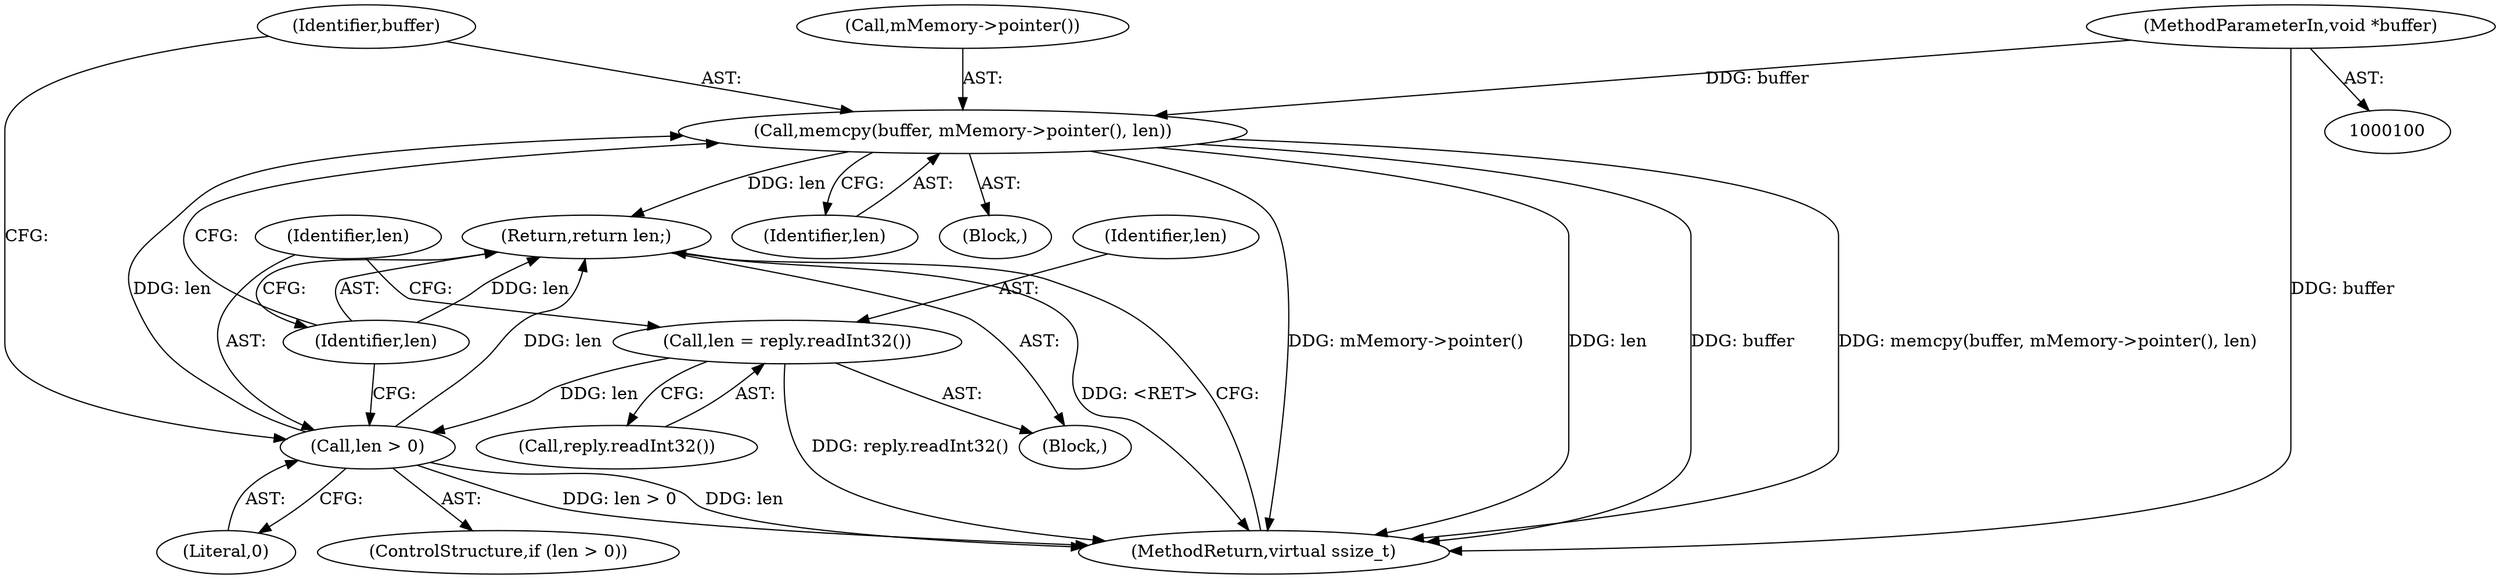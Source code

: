 digraph "0_Android_51504928746edff6c94a1c498cf99c0a83bedaed@API" {
"1000148" [label="(Call,memcpy(buffer, mMemory->pointer(), len))"];
"1000102" [label="(MethodParameterIn,void *buffer)"];
"1000144" [label="(Call,len > 0)"];
"1000140" [label="(Call,len = reply.readInt32())"];
"1000152" [label="(Return,return len;)"];
"1000144" [label="(Call,len > 0)"];
"1000145" [label="(Identifier,len)"];
"1000104" [label="(Block,)"];
"1000149" [label="(Identifier,buffer)"];
"1000142" [label="(Call,reply.readInt32())"];
"1000141" [label="(Identifier,len)"];
"1000148" [label="(Call,memcpy(buffer, mMemory->pointer(), len))"];
"1000151" [label="(Identifier,len)"];
"1000150" [label="(Call,mMemory->pointer())"];
"1000102" [label="(MethodParameterIn,void *buffer)"];
"1000153" [label="(Identifier,len)"];
"1000140" [label="(Call,len = reply.readInt32())"];
"1000146" [label="(Literal,0)"];
"1000143" [label="(ControlStructure,if (len > 0))"];
"1000152" [label="(Return,return len;)"];
"1000154" [label="(MethodReturn,virtual ssize_t)"];
"1000147" [label="(Block,)"];
"1000148" -> "1000147"  [label="AST: "];
"1000148" -> "1000151"  [label="CFG: "];
"1000149" -> "1000148"  [label="AST: "];
"1000150" -> "1000148"  [label="AST: "];
"1000151" -> "1000148"  [label="AST: "];
"1000153" -> "1000148"  [label="CFG: "];
"1000148" -> "1000154"  [label="DDG: mMemory->pointer()"];
"1000148" -> "1000154"  [label="DDG: len"];
"1000148" -> "1000154"  [label="DDG: buffer"];
"1000148" -> "1000154"  [label="DDG: memcpy(buffer, mMemory->pointer(), len)"];
"1000102" -> "1000148"  [label="DDG: buffer"];
"1000144" -> "1000148"  [label="DDG: len"];
"1000148" -> "1000152"  [label="DDG: len"];
"1000102" -> "1000100"  [label="AST: "];
"1000102" -> "1000154"  [label="DDG: buffer"];
"1000144" -> "1000143"  [label="AST: "];
"1000144" -> "1000146"  [label="CFG: "];
"1000145" -> "1000144"  [label="AST: "];
"1000146" -> "1000144"  [label="AST: "];
"1000149" -> "1000144"  [label="CFG: "];
"1000153" -> "1000144"  [label="CFG: "];
"1000144" -> "1000154"  [label="DDG: len > 0"];
"1000144" -> "1000154"  [label="DDG: len"];
"1000140" -> "1000144"  [label="DDG: len"];
"1000144" -> "1000152"  [label="DDG: len"];
"1000140" -> "1000104"  [label="AST: "];
"1000140" -> "1000142"  [label="CFG: "];
"1000141" -> "1000140"  [label="AST: "];
"1000142" -> "1000140"  [label="AST: "];
"1000145" -> "1000140"  [label="CFG: "];
"1000140" -> "1000154"  [label="DDG: reply.readInt32()"];
"1000152" -> "1000104"  [label="AST: "];
"1000152" -> "1000153"  [label="CFG: "];
"1000153" -> "1000152"  [label="AST: "];
"1000154" -> "1000152"  [label="CFG: "];
"1000152" -> "1000154"  [label="DDG: <RET>"];
"1000153" -> "1000152"  [label="DDG: len"];
}
